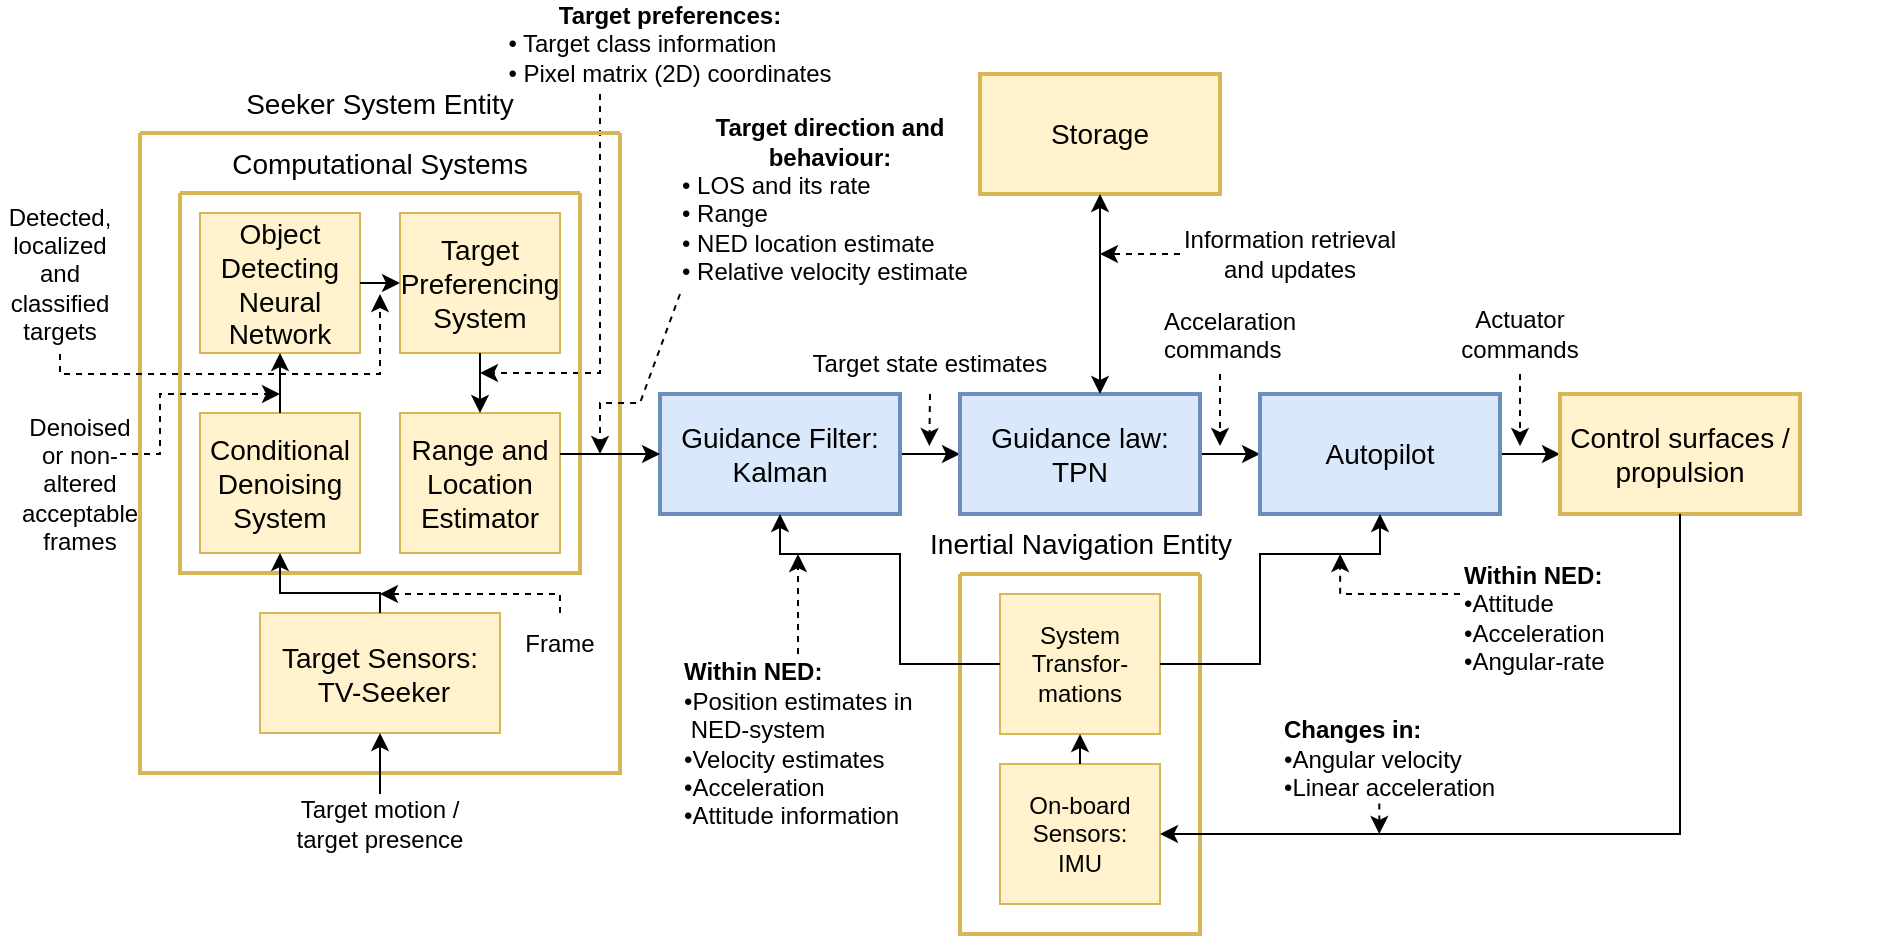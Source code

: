<mxfile version="24.7.14">
  <diagram name="Page-1" id="WpA0GOzad-FoQttKE3py">
    <mxGraphModel dx="2180" dy="790" grid="1" gridSize="10" guides="1" tooltips="1" connect="1" arrows="1" fold="1" page="1" pageScale="1" pageWidth="850" pageHeight="1100" math="0" shadow="0">
      <root>
        <mxCell id="0" />
        <mxCell id="1" parent="0" />
        <mxCell id="54Sqg8tzMFon0Dzdc4sl-9" value="&lt;div style=&quot;&quot;&gt;&lt;font style=&quot;font-size: 12px;&quot;&gt;&lt;b&gt;Target preferences:&lt;/b&gt;&lt;/font&gt;&lt;/div&gt;&lt;div align=&quot;left&quot;&gt;&lt;font style=&quot;font-size: 12px;&quot;&gt;•&lt;/font&gt;&lt;font style=&quot;font-size: 12px;&quot;&gt; Target class information&lt;/font&gt;&lt;/div&gt;&lt;div align=&quot;left&quot;&gt;&lt;font style=&quot;font-size: 12px;&quot;&gt;• &lt;/font&gt;&lt;font style=&quot;font-size: 12px;&quot;&gt;Pixel matrix (2D) coordinates&lt;br&gt;&lt;/font&gt;&lt;/div&gt;" style="text;html=1;align=center;verticalAlign=middle;whiteSpace=wrap;rounded=0;" parent="1" vertex="1">
          <mxGeometry x="170" y="9.5" width="170" height="30" as="geometry" />
        </mxCell>
        <mxCell id="54Sqg8tzMFon0Dzdc4sl-10" value="&lt;font style=&quot;font-size: 12px;&quot;&gt;Target state estimates&lt;br&gt;&lt;/font&gt;" style="text;html=1;align=center;verticalAlign=middle;whiteSpace=wrap;rounded=0;" parent="1" vertex="1">
          <mxGeometry x="310" y="170" width="150" height="30" as="geometry" />
        </mxCell>
        <mxCell id="54Sqg8tzMFon0Dzdc4sl-14" value="&lt;font style=&quot;font-size: 12px;&quot;&gt;Actuator commands&lt;br&gt;&lt;/font&gt;" style="text;html=1;align=center;verticalAlign=middle;whiteSpace=wrap;rounded=0;" parent="1" vertex="1">
          <mxGeometry x="650" y="155" width="60" height="30" as="geometry" />
        </mxCell>
        <mxCell id="54Sqg8tzMFon0Dzdc4sl-29" value="" style="edgeStyle=orthogonalEdgeStyle;rounded=0;orthogonalLoop=1;jettySize=auto;html=1;" parent="1" source="54Sqg8tzMFon0Dzdc4sl-22" target="54Sqg8tzMFon0Dzdc4sl-23" edge="1">
          <mxGeometry relative="1" as="geometry" />
        </mxCell>
        <mxCell id="54Sqg8tzMFon0Dzdc4sl-22" value="&lt;div style=&quot;font-size: 14px;&quot;&gt;&lt;font style=&quot;font-size: 14px;&quot;&gt;Guidance Filter: &lt;font style=&quot;font-size: 14px;&quot;&gt;Kalman&lt;/font&gt;&lt;br&gt;&lt;/font&gt;&lt;/div&gt;" style="rounded=0;whiteSpace=wrap;html=1;fillColor=#dae8fc;strokeColor=#6c8ebf;strokeWidth=2;" parent="1" vertex="1">
          <mxGeometry x="250" y="200" width="120" height="60" as="geometry" />
        </mxCell>
        <mxCell id="54Sqg8tzMFon0Dzdc4sl-30" value="" style="edgeStyle=orthogonalEdgeStyle;rounded=0;orthogonalLoop=1;jettySize=auto;html=1;" parent="1" source="54Sqg8tzMFon0Dzdc4sl-23" target="54Sqg8tzMFon0Dzdc4sl-24" edge="1">
          <mxGeometry relative="1" as="geometry" />
        </mxCell>
        <mxCell id="54Sqg8tzMFon0Dzdc4sl-23" value="&lt;div&gt;&lt;font style=&quot;font-size: 14px;&quot;&gt;Guidance law:&lt;/font&gt;&lt;/div&gt;&lt;div&gt;&lt;font style=&quot;font-size: 14px;&quot;&gt;TPN&lt;/font&gt;&lt;/div&gt;" style="rounded=0;whiteSpace=wrap;html=1;fillColor=#dae8fc;strokeColor=#6c8ebf;strokeWidth=2;" parent="1" vertex="1">
          <mxGeometry x="400" y="200" width="120" height="60" as="geometry" />
        </mxCell>
        <mxCell id="54Sqg8tzMFon0Dzdc4sl-31" value="" style="edgeStyle=orthogonalEdgeStyle;rounded=0;orthogonalLoop=1;jettySize=auto;html=1;" parent="1" source="54Sqg8tzMFon0Dzdc4sl-24" target="54Sqg8tzMFon0Dzdc4sl-27" edge="1">
          <mxGeometry relative="1" as="geometry" />
        </mxCell>
        <mxCell id="54Sqg8tzMFon0Dzdc4sl-24" value="&lt;font style=&quot;font-size: 14px;&quot;&gt;Autopilot&lt;/font&gt;" style="rounded=0;whiteSpace=wrap;html=1;fillColor=#dae8fc;strokeColor=#6c8ebf;strokeWidth=2;" parent="1" vertex="1">
          <mxGeometry x="550" y="200" width="120" height="60" as="geometry" />
        </mxCell>
        <mxCell id="54Sqg8tzMFon0Dzdc4sl-27" value="&lt;font style=&quot;font-size: 14px;&quot;&gt;Control surfaces / propulsion&lt;br&gt;&lt;/font&gt;" style="rounded=0;whiteSpace=wrap;html=1;fillColor=#fff2cc;strokeColor=#d6b656;strokeWidth=2;" parent="1" vertex="1">
          <mxGeometry x="700" y="200" width="120" height="60" as="geometry" />
        </mxCell>
        <mxCell id="54Sqg8tzMFon0Dzdc4sl-40" value="" style="html=1;labelBackgroundColor=#ffffff;startArrow=none;startFill=0;startSize=6;endArrow=classic;endFill=1;endSize=6;jettySize=auto;orthogonalLoop=1;strokeWidth=1;dashed=1;fontSize=14;rounded=0;exitX=0.5;exitY=1;exitDx=0;exitDy=0;" parent="1" source="54Sqg8tzMFon0Dzdc4sl-10" edge="1">
          <mxGeometry width="60" height="60" relative="1" as="geometry">
            <mxPoint x="385" y="140" as="sourcePoint" />
            <mxPoint x="384.66" y="226" as="targetPoint" />
          </mxGeometry>
        </mxCell>
        <mxCell id="54Sqg8tzMFon0Dzdc4sl-41" value="" style="html=1;labelBackgroundColor=#ffffff;startArrow=none;startFill=0;startSize=6;endArrow=classic;endFill=1;endSize=6;jettySize=auto;orthogonalLoop=1;strokeWidth=1;dashed=1;fontSize=14;rounded=0;" parent="1" edge="1">
          <mxGeometry width="60" height="60" relative="1" as="geometry">
            <mxPoint x="530" y="190" as="sourcePoint" />
            <mxPoint x="530" y="226" as="targetPoint" />
          </mxGeometry>
        </mxCell>
        <mxCell id="54Sqg8tzMFon0Dzdc4sl-43" value="" style="html=1;labelBackgroundColor=#ffffff;startArrow=none;startFill=0;startSize=6;endArrow=classic;endFill=1;endSize=6;jettySize=auto;orthogonalLoop=1;strokeWidth=1;dashed=1;fontSize=14;rounded=0;" parent="1" edge="1">
          <mxGeometry width="60" height="60" relative="1" as="geometry">
            <mxPoint x="680" y="190" as="sourcePoint" />
            <mxPoint x="680" y="226" as="targetPoint" />
          </mxGeometry>
        </mxCell>
        <mxCell id="54Sqg8tzMFon0Dzdc4sl-44" value="&lt;div style=&quot;&quot;&gt;&lt;font style=&quot;font-size: 12px;&quot;&gt;Accelaration&lt;/font&gt;&lt;/div&gt;&lt;div style=&quot;&quot;&gt;&lt;font style=&quot;font-size: 12px;&quot;&gt;commands&lt;/font&gt;&lt;/div&gt;" style="text;whiteSpace=wrap;html=1;" parent="1" vertex="1">
          <mxGeometry x="500" y="150" width="160" height="40" as="geometry" />
        </mxCell>
        <mxCell id="54Sqg8tzMFon0Dzdc4sl-56" value="" style="html=1;labelBackgroundColor=#ffffff;startArrow=none;startFill=0;startSize=6;endArrow=classic;endFill=1;endSize=6;jettySize=auto;orthogonalLoop=1;strokeWidth=1;dashed=1;fontSize=14;rounded=0;" parent="1" edge="1">
          <mxGeometry width="60" height="60" relative="1" as="geometry">
            <mxPoint x="220" y="50" as="sourcePoint" />
            <mxPoint x="160" y="189.5" as="targetPoint" />
            <Array as="points">
              <mxPoint x="220" y="189.5" />
            </Array>
          </mxGeometry>
        </mxCell>
        <mxCell id="PKmfZwK_7ZfOv0ya9gpD-3" value="&lt;font style=&quot;font-size: 14px;&quot;&gt;Storage&lt;br&gt;&lt;/font&gt;" style="rounded=0;whiteSpace=wrap;html=1;fillColor=#fff2cc;strokeColor=#d6b656;strokeWidth=2;" parent="1" vertex="1">
          <mxGeometry x="410" y="40" width="120" height="60" as="geometry" />
        </mxCell>
        <mxCell id="PKmfZwK_7ZfOv0ya9gpD-4" value="" style="endArrow=classic;startArrow=classic;html=1;rounded=0;" parent="1" edge="1">
          <mxGeometry width="50" height="50" relative="1" as="geometry">
            <mxPoint x="470" y="200" as="sourcePoint" />
            <mxPoint x="470" y="100" as="targetPoint" />
          </mxGeometry>
        </mxCell>
        <mxCell id="PKmfZwK_7ZfOv0ya9gpD-7" value="&lt;font style=&quot;font-size: 12px;&quot;&gt;Information retrieval and updates&lt;/font&gt;" style="text;html=1;align=center;verticalAlign=middle;whiteSpace=wrap;rounded=0;" parent="1" vertex="1">
          <mxGeometry x="510" y="110" width="110" height="40" as="geometry" />
        </mxCell>
        <mxCell id="ExMykXHlMgDT4OGUS_yV-2" value="&lt;font style=&quot;font-size: 14px;&quot;&gt;Seeker System Entity&lt;/font&gt;" style="text;html=1;align=center;verticalAlign=middle;whiteSpace=wrap;rounded=0;" parent="1" vertex="1">
          <mxGeometry x="30" y="39.5" width="160" height="30" as="geometry" />
        </mxCell>
        <mxCell id="ExMykXHlMgDT4OGUS_yV-17" value="" style="swimlane;startSize=0;strokeColor=#D6B656;fillColor=#FFF2CC;strokeWidth=2;" parent="1" vertex="1">
          <mxGeometry x="-10" y="69.5" width="240" height="320" as="geometry" />
        </mxCell>
        <mxCell id="54Sqg8tzMFon0Dzdc4sl-21" value="&lt;div&gt;&lt;font style=&quot;font-size: 14px;&quot;&gt;Target Sensors:&lt;/font&gt;&lt;/div&gt;&lt;div&gt;&lt;font style=&quot;font-size: 14px;&quot;&gt;&amp;nbsp;TV-Seeker&lt;br&gt;&lt;/font&gt;&lt;/div&gt;" style="rounded=0;whiteSpace=wrap;html=1;fillColor=#fff2cc;strokeColor=#d6b656;" parent="ExMykXHlMgDT4OGUS_yV-17" vertex="1">
          <mxGeometry x="60" y="240" width="120" height="60" as="geometry" />
        </mxCell>
        <mxCell id="PKmfZwK_7ZfOv0ya9gpD-1" value="" style="swimlane;startSize=0;strokeColor=#D6B656;fillColor=#FFF2CC;strokeWidth=2;" parent="ExMykXHlMgDT4OGUS_yV-17" vertex="1">
          <mxGeometry x="20" y="30" width="200" height="190" as="geometry" />
        </mxCell>
        <mxCell id="7CnAxa_aO4q5RgfNxw4t-10" value="&lt;font style=&quot;font-size: 14px;&quot;&gt;Conditional Denoising System&lt;/font&gt;" style="rounded=0;whiteSpace=wrap;html=1;fillColor=#fff2cc;strokeColor=#d6b656;" parent="PKmfZwK_7ZfOv0ya9gpD-1" vertex="1">
          <mxGeometry x="10" y="110" width="80" height="70" as="geometry" />
        </mxCell>
        <mxCell id="7CnAxa_aO4q5RgfNxw4t-11" value="&lt;font style=&quot;font-size: 14px;&quot;&gt;Target Preferencing System&lt;/font&gt;" style="rounded=0;whiteSpace=wrap;html=1;fillColor=#fff2cc;strokeColor=#d6b656;" parent="PKmfZwK_7ZfOv0ya9gpD-1" vertex="1">
          <mxGeometry x="110" y="10" width="80" height="70" as="geometry" />
        </mxCell>
        <mxCell id="7CnAxa_aO4q5RgfNxw4t-12" value="&lt;div style=&quot;font-size: 14px;&quot;&gt;&lt;font style=&quot;font-size: 14px;&quot;&gt;Range and Location&lt;/font&gt;&lt;/div&gt;&lt;div style=&quot;font-size: 14px;&quot;&gt;&lt;font style=&quot;font-size: 14px;&quot;&gt;&lt;font style=&quot;font-size: 14px;&quot;&gt;Estimator&lt;/font&gt;&lt;br&gt;&lt;/font&gt;&lt;/div&gt;" style="rounded=0;whiteSpace=wrap;html=1;fillColor=#fff2cc;strokeColor=#d6b656;" parent="PKmfZwK_7ZfOv0ya9gpD-1" vertex="1">
          <mxGeometry x="110" y="110" width="80" height="70" as="geometry" />
        </mxCell>
        <mxCell id="7CnAxa_aO4q5RgfNxw4t-9" value="&lt;font style=&quot;font-size: 14px;&quot;&gt;Object Detecting Neural Network&lt;/font&gt;" style="rounded=0;whiteSpace=wrap;html=1;fillColor=#fff2cc;strokeColor=#d6b656;" parent="PKmfZwK_7ZfOv0ya9gpD-1" vertex="1">
          <mxGeometry x="10" y="10" width="80" height="70" as="geometry" />
        </mxCell>
        <mxCell id="7CnAxa_aO4q5RgfNxw4t-15" value="" style="endArrow=classic;html=1;rounded=0;entryX=0.5;entryY=1;entryDx=0;entryDy=0;exitX=0.5;exitY=0;exitDx=0;exitDy=0;" parent="PKmfZwK_7ZfOv0ya9gpD-1" source="7CnAxa_aO4q5RgfNxw4t-10" target="7CnAxa_aO4q5RgfNxw4t-9" edge="1">
          <mxGeometry width="50" height="50" relative="1" as="geometry">
            <mxPoint x="-90" y="200" as="sourcePoint" />
            <mxPoint x="-40" y="150" as="targetPoint" />
          </mxGeometry>
        </mxCell>
        <mxCell id="7CnAxa_aO4q5RgfNxw4t-16" value="" style="endArrow=classic;html=1;rounded=0;entryX=0;entryY=0.5;entryDx=0;entryDy=0;exitX=1;exitY=0.5;exitDx=0;exitDy=0;" parent="PKmfZwK_7ZfOv0ya9gpD-1" source="7CnAxa_aO4q5RgfNxw4t-9" target="7CnAxa_aO4q5RgfNxw4t-11" edge="1">
          <mxGeometry width="50" height="50" relative="1" as="geometry">
            <mxPoint x="-130" y="115" as="sourcePoint" />
            <mxPoint x="-80" y="65" as="targetPoint" />
          </mxGeometry>
        </mxCell>
        <mxCell id="7CnAxa_aO4q5RgfNxw4t-17" value="" style="endArrow=classic;html=1;rounded=0;exitX=0.5;exitY=1;exitDx=0;exitDy=0;entryX=0.5;entryY=0;entryDx=0;entryDy=0;" parent="PKmfZwK_7ZfOv0ya9gpD-1" source="7CnAxa_aO4q5RgfNxw4t-11" target="7CnAxa_aO4q5RgfNxw4t-12" edge="1">
          <mxGeometry width="50" height="50" relative="1" as="geometry">
            <mxPoint x="310" y="230" as="sourcePoint" />
            <mxPoint x="360" y="180" as="targetPoint" />
          </mxGeometry>
        </mxCell>
        <mxCell id="ExMykXHlMgDT4OGUS_yV-5" value="&lt;font style=&quot;font-size: 14px;&quot;&gt;Computational Systems&lt;/font&gt;" style="text;html=1;align=center;verticalAlign=middle;whiteSpace=wrap;rounded=0;" parent="ExMykXHlMgDT4OGUS_yV-17" vertex="1">
          <mxGeometry x="40" width="160" height="30" as="geometry" />
        </mxCell>
        <mxCell id="7CnAxa_aO4q5RgfNxw4t-14" value="" style="endArrow=classic;html=1;rounded=0;entryX=0.5;entryY=1;entryDx=0;entryDy=0;exitX=0.5;exitY=0;exitDx=0;exitDy=0;" parent="ExMykXHlMgDT4OGUS_yV-17" source="54Sqg8tzMFon0Dzdc4sl-21" target="7CnAxa_aO4q5RgfNxw4t-10" edge="1">
          <mxGeometry width="50" height="50" relative="1" as="geometry">
            <mxPoint x="-10" y="280" as="sourcePoint" />
            <mxPoint x="40" y="230" as="targetPoint" />
            <Array as="points">
              <mxPoint x="120" y="230" />
              <mxPoint x="70" y="230" />
            </Array>
          </mxGeometry>
        </mxCell>
        <mxCell id="ZzlZUPSb_2AQOhLsjF2_-18" value="" style="html=1;labelBackgroundColor=#ffffff;startArrow=none;startFill=0;startSize=6;endArrow=classic;endFill=1;endSize=6;jettySize=auto;orthogonalLoop=1;strokeWidth=1;dashed=1;fontSize=14;rounded=0;exitX=0.5;exitY=0;exitDx=0;exitDy=0;" parent="ExMykXHlMgDT4OGUS_yV-17" source="ZzlZUPSb_2AQOhLsjF2_-17" edge="1">
          <mxGeometry width="60" height="60" relative="1" as="geometry">
            <mxPoint x="200" y="240.5" as="sourcePoint" />
            <mxPoint x="120" y="230.5" as="targetPoint" />
            <Array as="points">
              <mxPoint x="210" y="230.5" />
            </Array>
          </mxGeometry>
        </mxCell>
        <mxCell id="ZzlZUPSb_2AQOhLsjF2_-17" value="&lt;font style=&quot;font-size: 12px;&quot;&gt;Frame&lt;/font&gt;" style="text;html=1;align=center;verticalAlign=middle;whiteSpace=wrap;rounded=0;" parent="ExMykXHlMgDT4OGUS_yV-17" vertex="1">
          <mxGeometry x="180" y="240" width="60" height="30" as="geometry" />
        </mxCell>
        <mxCell id="ZzlZUPSb_2AQOhLsjF2_-20" value="" style="html=1;labelBackgroundColor=#ffffff;startArrow=none;startFill=0;startSize=6;endArrow=classic;endFill=1;endSize=6;jettySize=auto;orthogonalLoop=1;strokeWidth=1;dashed=1;fontSize=14;rounded=0;" parent="ExMykXHlMgDT4OGUS_yV-17" edge="1">
          <mxGeometry width="60" height="60" relative="1" as="geometry">
            <mxPoint x="-10" y="160.5" as="sourcePoint" />
            <mxPoint x="70" y="130.5" as="targetPoint" />
            <Array as="points">
              <mxPoint x="10" y="160.5" />
              <mxPoint x="10" y="130.5" />
            </Array>
          </mxGeometry>
        </mxCell>
        <mxCell id="ExMykXHlMgDT4OGUS_yV-19" value="&lt;font style=&quot;font-size: 12px;&quot;&gt;Target motion / target presence&lt;font style=&quot;font-size: 12px;&quot;&gt;&lt;br&gt;&lt;/font&gt;&lt;/font&gt;" style="text;html=1;align=center;verticalAlign=middle;whiteSpace=wrap;rounded=0;" parent="1" vertex="1">
          <mxGeometry x="65" y="410" width="90" height="10" as="geometry" />
        </mxCell>
        <mxCell id="ExMykXHlMgDT4OGUS_yV-20" value="" style="endArrow=classic;html=1;rounded=0;entryX=0.5;entryY=1;entryDx=0;entryDy=0;" parent="1" target="54Sqg8tzMFon0Dzdc4sl-21" edge="1">
          <mxGeometry width="50" height="50" relative="1" as="geometry">
            <mxPoint x="110" y="400" as="sourcePoint" />
            <mxPoint x="-80" y="344.5" as="targetPoint" />
          </mxGeometry>
        </mxCell>
        <mxCell id="7CnAxa_aO4q5RgfNxw4t-23" style="edgeStyle=orthogonalEdgeStyle;rounded=0;orthogonalLoop=1;jettySize=auto;html=1;exitX=0.5;exitY=1;exitDx=0;exitDy=0;" parent="1" source="ExMykXHlMgDT4OGUS_yV-19" target="ExMykXHlMgDT4OGUS_yV-19" edge="1">
          <mxGeometry relative="1" as="geometry" />
        </mxCell>
        <mxCell id="ZzlZUPSb_2AQOhLsjF2_-3" style="edgeStyle=orthogonalEdgeStyle;rounded=0;orthogonalLoop=1;jettySize=auto;html=1;exitX=0.5;exitY=1;exitDx=0;exitDy=0;" parent="1" source="ExMykXHlMgDT4OGUS_yV-19" target="ExMykXHlMgDT4OGUS_yV-19" edge="1">
          <mxGeometry relative="1" as="geometry" />
        </mxCell>
        <mxCell id="ZzlZUPSb_2AQOhLsjF2_-8" value="" style="endArrow=classic;html=1;rounded=0;entryX=0;entryY=0.5;entryDx=0;entryDy=0;" parent="1" target="54Sqg8tzMFon0Dzdc4sl-22" edge="1">
          <mxGeometry width="50" height="50" relative="1" as="geometry">
            <mxPoint x="200" y="230" as="sourcePoint" />
            <mxPoint x="270" y="280" as="targetPoint" />
          </mxGeometry>
        </mxCell>
        <mxCell id="ZzlZUPSb_2AQOhLsjF2_-6" value="" style="html=1;labelBackgroundColor=#ffffff;startArrow=none;startFill=0;startSize=6;endArrow=classic;endFill=1;endSize=6;jettySize=auto;orthogonalLoop=1;strokeWidth=1;dashed=1;fontSize=14;rounded=0;" parent="1" edge="1">
          <mxGeometry width="60" height="60" relative="1" as="geometry">
            <mxPoint x="260" y="150" as="sourcePoint" />
            <mxPoint x="220" y="230" as="targetPoint" />
            <Array as="points">
              <mxPoint x="240" y="204.5" />
              <mxPoint x="220" y="204.5" />
            </Array>
          </mxGeometry>
        </mxCell>
        <mxCell id="ZzlZUPSb_2AQOhLsjF2_-11" value="&lt;div style=&quot;&quot;&gt;&lt;b&gt;&lt;font style=&quot;font-size: 12px;&quot;&gt;Target direction and behaviour:&lt;/font&gt;&lt;/b&gt;&lt;/div&gt;&lt;div align=&quot;left&quot;&gt;&lt;font style=&quot;font-size: 12px;&quot;&gt;• LOS and its rate&lt;/font&gt;&lt;br&gt;&lt;font style=&quot;font-size: 12px;&quot;&gt;• Range&lt;/font&gt;&lt;br&gt;&lt;font style=&quot;font-size: 12px;&quot;&gt;• NED location estimate&lt;/font&gt;&lt;br&gt;&lt;/div&gt;&lt;div align=&quot;left&quot;&gt;&lt;font style=&quot;font-size: 12px;&quot;&gt;• Relative velocity estimate&lt;/font&gt;&lt;/div&gt;&lt;div style=&quot;&quot;&gt;&lt;font style=&quot;font-size: 12px;&quot;&gt;&lt;br&gt;&lt;/font&gt;&lt;/div&gt;" style="text;html=1;align=center;verticalAlign=middle;whiteSpace=wrap;rounded=0;" parent="1" vertex="1">
          <mxGeometry x="260" y="95" width="150" height="30" as="geometry" />
        </mxCell>
        <mxCell id="ZzlZUPSb_2AQOhLsjF2_-15" value="" style="html=1;labelBackgroundColor=#ffffff;startArrow=none;startFill=0;startSize=6;endArrow=classic;endFill=1;endSize=6;jettySize=auto;orthogonalLoop=1;strokeWidth=1;dashed=1;fontSize=14;rounded=0;exitX=0;exitY=0.5;exitDx=0;exitDy=0;" parent="1" source="PKmfZwK_7ZfOv0ya9gpD-7" edge="1">
          <mxGeometry width="60" height="60" relative="1" as="geometry">
            <mxPoint x="450" y="160" as="sourcePoint" />
            <mxPoint x="470" y="130" as="targetPoint" />
          </mxGeometry>
        </mxCell>
        <mxCell id="ZzlZUPSb_2AQOhLsjF2_-21" value="&lt;div&gt;Denoised&lt;/div&gt;&lt;div&gt;or non-altered acceptable frames &lt;br&gt;&lt;/div&gt;" style="text;html=1;align=center;verticalAlign=middle;whiteSpace=wrap;rounded=0;" parent="1" vertex="1">
          <mxGeometry x="-70" y="230" width="60" height="30" as="geometry" />
        </mxCell>
        <mxCell id="ZzlZUPSb_2AQOhLsjF2_-23" value="" style="html=1;labelBackgroundColor=#ffffff;startArrow=none;startFill=0;startSize=6;endArrow=classic;endFill=1;endSize=6;jettySize=auto;orthogonalLoop=1;strokeWidth=1;dashed=1;fontSize=14;rounded=0;" parent="1" edge="1">
          <mxGeometry width="60" height="60" relative="1" as="geometry">
            <mxPoint x="-50" y="180" as="sourcePoint" />
            <mxPoint x="110" y="150" as="targetPoint" />
            <Array as="points">
              <mxPoint x="-50" y="190" />
              <mxPoint x="110" y="190" />
            </Array>
          </mxGeometry>
        </mxCell>
        <mxCell id="ZzlZUPSb_2AQOhLsjF2_-24" value="Detected, localized and classified targets" style="text;html=1;align=center;verticalAlign=middle;whiteSpace=wrap;rounded=0;" parent="1" vertex="1">
          <mxGeometry x="-80" y="125" width="60" height="30" as="geometry" />
        </mxCell>
        <mxCell id="ZzlZUPSb_2AQOhLsjF2_-25" value="&lt;div&gt;&lt;b&gt;&lt;br&gt;&lt;/b&gt;&lt;/div&gt;&lt;div&gt;&lt;b&gt;Within NED:&lt;/b&gt;&lt;br&gt;&lt;/div&gt;&lt;div align=&quot;left&quot;&gt;&lt;font style=&quot;font-size: 12px;&quot;&gt;•Position estimates in&lt;/font&gt;&lt;/div&gt;&lt;div align=&quot;left&quot;&gt;&lt;font style=&quot;font-size: 12px;&quot;&gt;&amp;nbsp;NED-syst&lt;/font&gt;&lt;font style=&quot;font-size: 12px;&quot;&gt;em&lt;br&gt;&lt;/font&gt;&lt;font style=&quot;font-size: 12px;&quot;&gt;•&lt;/font&gt;&lt;font style=&quot;font-size: 12px;&quot;&gt;Velocity estimates&lt;br&gt;&lt;/font&gt;&lt;font style=&quot;font-size: 12px;&quot;&gt;•&lt;/font&gt;&lt;font style=&quot;font-size: 12px;&quot;&gt;Acceleration&lt;br&gt;&lt;/font&gt;&lt;font style=&quot;font-size: 12px;&quot;&gt;•&lt;/font&gt;&lt;font style=&quot;font-size: 12px;&quot;&gt;Attitude information&lt;br&gt;&lt;br&gt;&lt;/font&gt;&lt;/div&gt;" style="text;html=1;align=left;verticalAlign=middle;whiteSpace=wrap;rounded=0;" parent="1" vertex="1">
          <mxGeometry x="260" y="340" width="220" height="70" as="geometry" />
        </mxCell>
        <mxCell id="ZzlZUPSb_2AQOhLsjF2_-26" value="" style="html=1;labelBackgroundColor=#ffffff;startArrow=none;startFill=0;startSize=6;endArrow=classic;endFill=1;endSize=6;jettySize=auto;orthogonalLoop=1;strokeWidth=1;dashed=1;fontSize=14;rounded=0;" parent="1" edge="1">
          <mxGeometry width="60" height="60" relative="1" as="geometry">
            <mxPoint x="319" y="330" as="sourcePoint" />
            <mxPoint x="319.0" y="280" as="targetPoint" />
          </mxGeometry>
        </mxCell>
        <mxCell id="ZzlZUPSb_2AQOhLsjF2_-27" value="" style="html=1;labelBackgroundColor=#ffffff;startArrow=none;startFill=0;startSize=6;endArrow=classic;endFill=1;endSize=6;jettySize=auto;orthogonalLoop=1;strokeWidth=1;dashed=1;fontSize=14;rounded=0;" parent="1" edge="1">
          <mxGeometry width="60" height="60" relative="1" as="geometry">
            <mxPoint x="609.66" y="404.75" as="sourcePoint" />
            <mxPoint x="609.66" y="420" as="targetPoint" />
          </mxGeometry>
        </mxCell>
        <mxCell id="ZzlZUPSb_2AQOhLsjF2_-29" value="&lt;div&gt;&lt;b&gt;&lt;br&gt;&lt;/b&gt;&lt;/div&gt;&lt;div&gt;&lt;div&gt;&lt;b&gt;&lt;br&gt;&lt;/b&gt;&lt;/div&gt;&lt;b&gt;Within NED:&lt;/b&gt;&lt;/div&gt;&lt;div align=&quot;left&quot;&gt;&lt;font style=&quot;font-size: 12px;&quot;&gt;•Attitude&lt;br&gt;&lt;/font&gt;&lt;font style=&quot;font-size: 12px;&quot;&gt;•&lt;/font&gt;&lt;font style=&quot;font-size: 12px;&quot;&gt;Acceleration&lt;br&gt;&lt;/font&gt;&lt;font style=&quot;font-size: 12px;&quot;&gt;•&lt;/font&gt;&lt;font style=&quot;font-size: 12px;&quot;&gt;Angular-rate&lt;/font&gt;&lt;font style=&quot;font-size: 12px;&quot;&gt;&lt;br&gt;&lt;br&gt;&lt;/font&gt;&lt;/div&gt;" style="text;html=1;align=left;verticalAlign=middle;whiteSpace=wrap;rounded=0;" parent="1" vertex="1">
          <mxGeometry x="650" y="270" width="220" height="70" as="geometry" />
        </mxCell>
        <mxCell id="VzLbslZ_Df4phYEvtst5-17" value="" style="swimlane;startSize=0;strokeColor=#D6B656;strokeWidth=2;" vertex="1" parent="1">
          <mxGeometry x="400" y="290" width="120" height="180" as="geometry" />
        </mxCell>
        <mxCell id="VzLbslZ_Df4phYEvtst5-19" value="&lt;div&gt;On-board Sensors:&lt;/div&gt;&lt;div&gt;IMU&lt;/div&gt;" style="rounded=0;whiteSpace=wrap;html=1;fillColor=#fff2cc;strokeColor=#d6b656;" vertex="1" parent="VzLbslZ_Df4phYEvtst5-17">
          <mxGeometry x="20" y="95" width="80" height="70" as="geometry" />
        </mxCell>
        <mxCell id="VzLbslZ_Df4phYEvtst5-21" value="&lt;div&gt;System Transfor-&lt;/div&gt;&lt;div&gt;mations&lt;/div&gt;" style="rounded=0;whiteSpace=wrap;html=1;fillColor=#fff2cc;strokeColor=#d6b656;" vertex="1" parent="VzLbslZ_Df4phYEvtst5-17">
          <mxGeometry x="20" y="10" width="80" height="70" as="geometry" />
        </mxCell>
        <mxCell id="VzLbslZ_Df4phYEvtst5-24" value="" style="endArrow=classic;html=1;rounded=0;entryX=0.5;entryY=1;entryDx=0;entryDy=0;exitX=0.5;exitY=0;exitDx=0;exitDy=0;" edge="1" parent="VzLbslZ_Df4phYEvtst5-17" source="VzLbslZ_Df4phYEvtst5-19" target="VzLbslZ_Df4phYEvtst5-21">
          <mxGeometry width="50" height="50" relative="1" as="geometry">
            <mxPoint x="70" y="190" as="sourcePoint" />
            <mxPoint x="120" y="140" as="targetPoint" />
          </mxGeometry>
        </mxCell>
        <mxCell id="VzLbslZ_Df4phYEvtst5-18" value="&lt;font style=&quot;font-size: 14px;&quot;&gt;Inertial Navigation Entity&lt;/font&gt;" style="text;html=1;align=center;verticalAlign=middle;whiteSpace=wrap;rounded=0;" vertex="1" parent="1">
          <mxGeometry x="377.5" y="260" width="165" height="30" as="geometry" />
        </mxCell>
        <mxCell id="VzLbslZ_Df4phYEvtst5-25" value="" style="endArrow=classic;html=1;rounded=0;entryX=0.5;entryY=1;entryDx=0;entryDy=0;exitX=1;exitY=0.5;exitDx=0;exitDy=0;" edge="1" parent="1" source="VzLbslZ_Df4phYEvtst5-21" target="54Sqg8tzMFon0Dzdc4sl-24">
          <mxGeometry width="50" height="50" relative="1" as="geometry">
            <mxPoint x="555" y="350" as="sourcePoint" />
            <mxPoint x="605" y="300" as="targetPoint" />
            <Array as="points">
              <mxPoint x="550" y="335" />
              <mxPoint x="550" y="280" />
              <mxPoint x="610" y="280" />
            </Array>
          </mxGeometry>
        </mxCell>
        <mxCell id="VzLbslZ_Df4phYEvtst5-27" value="" style="endArrow=classic;html=1;rounded=0;entryX=0.5;entryY=1;entryDx=0;entryDy=0;exitX=1;exitY=0.5;exitDx=0;exitDy=0;" edge="1" parent="1">
          <mxGeometry width="50" height="50" relative="1" as="geometry">
            <mxPoint x="420" y="335" as="sourcePoint" />
            <mxPoint x="310" y="260" as="targetPoint" />
            <Array as="points">
              <mxPoint x="370" y="335" />
              <mxPoint x="370" y="280" />
              <mxPoint x="310" y="280" />
            </Array>
          </mxGeometry>
        </mxCell>
        <mxCell id="VzLbslZ_Df4phYEvtst5-28" value="" style="endArrow=classic;html=1;rounded=0;exitX=0.5;exitY=1;exitDx=0;exitDy=0;entryX=1;entryY=0.5;entryDx=0;entryDy=0;" edge="1" parent="1" source="54Sqg8tzMFon0Dzdc4sl-27" target="VzLbslZ_Df4phYEvtst5-19">
          <mxGeometry width="50" height="50" relative="1" as="geometry">
            <mxPoint x="570" y="470" as="sourcePoint" />
            <mxPoint x="620" y="420" as="targetPoint" />
            <Array as="points">
              <mxPoint x="760" y="420" />
            </Array>
          </mxGeometry>
        </mxCell>
        <mxCell id="VzLbslZ_Df4phYEvtst5-29" value="" style="html=1;labelBackgroundColor=#ffffff;startArrow=none;startFill=0;startSize=6;endArrow=classic;endFill=1;endSize=6;jettySize=auto;orthogonalLoop=1;strokeWidth=1;dashed=1;fontSize=14;rounded=0;exitX=0;exitY=0.429;exitDx=0;exitDy=0;exitPerimeter=0;" edge="1" parent="1" source="ZzlZUPSb_2AQOhLsjF2_-29">
          <mxGeometry width="60" height="60" relative="1" as="geometry">
            <mxPoint x="670.0" y="280.01" as="sourcePoint" />
            <mxPoint x="590.08" y="280" as="targetPoint" />
            <Array as="points">
              <mxPoint x="590.08" y="300" />
            </Array>
          </mxGeometry>
        </mxCell>
        <mxCell id="VzLbslZ_Df4phYEvtst5-31" value="&lt;div&gt;&lt;b&gt;&lt;br&gt;&lt;/b&gt;&lt;/div&gt;&lt;div&gt;&lt;div&gt;&lt;b&gt;&lt;br&gt;&lt;/b&gt;&lt;/div&gt;&lt;b&gt;Changes in:&lt;/b&gt;&lt;/div&gt;&lt;div align=&quot;left&quot;&gt;&lt;font style=&quot;font-size: 12px;&quot;&gt;•Angular velocity&lt;br&gt;&lt;/font&gt;&lt;font style=&quot;font-size: 12px;&quot;&gt;•&lt;/font&gt;&lt;font style=&quot;font-size: 12px;&quot;&gt;Linear acceleration&lt;/font&gt;&lt;font style=&quot;font-size: 12px;&quot;&gt;&lt;br&gt;&lt;br&gt;&lt;/font&gt;&lt;/div&gt;" style="text;html=1;align=left;verticalAlign=middle;whiteSpace=wrap;rounded=0;" vertex="1" parent="1">
          <mxGeometry x="560" y="340" width="220" height="70" as="geometry" />
        </mxCell>
      </root>
    </mxGraphModel>
  </diagram>
</mxfile>
